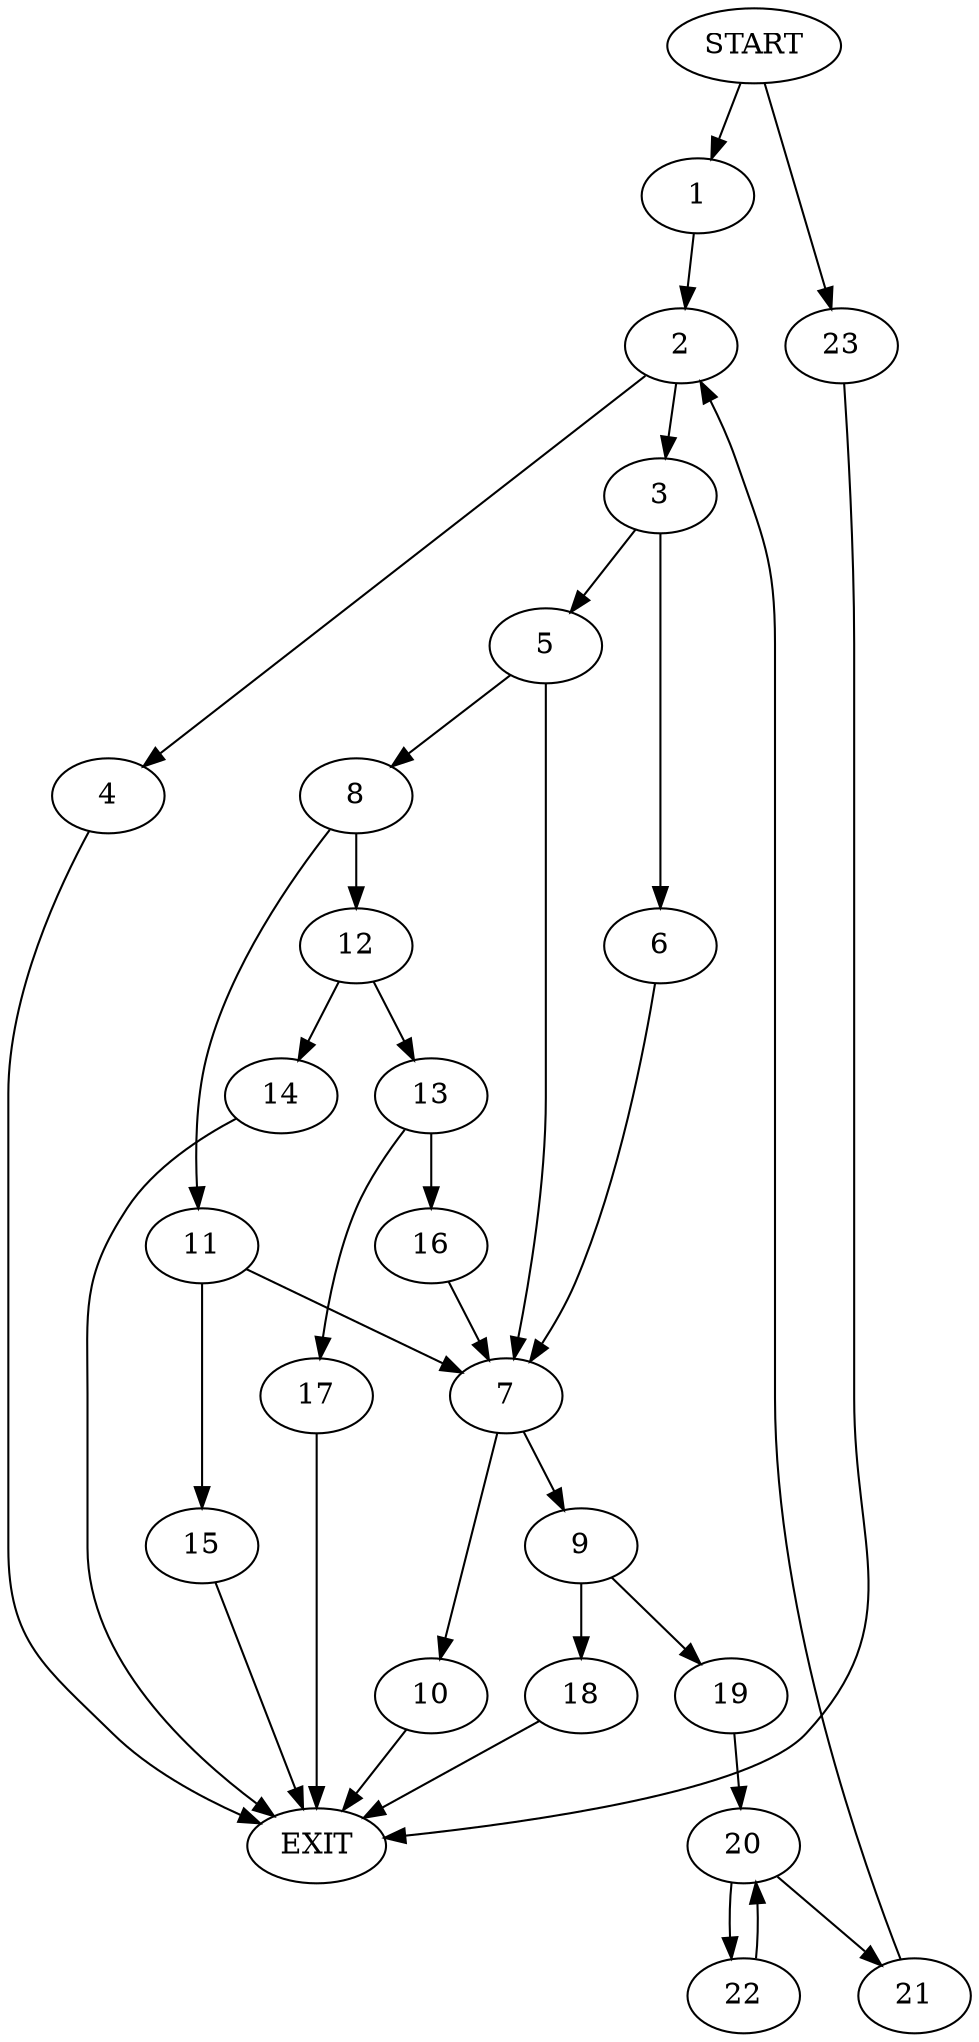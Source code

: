 digraph {
0 [label="START"]
24 [label="EXIT"]
0 -> 1
1 -> 2
2 -> 3
2 -> 4
3 -> 5
3 -> 6
4 -> 24
5 -> 7
5 -> 8
6 -> 7
7 -> 9
7 -> 10
8 -> 11
8 -> 12
12 -> 13
12 -> 14
11 -> 15
11 -> 7
13 -> 16
13 -> 17
14 -> 24
16 -> 7
17 -> 24
15 -> 24
9 -> 18
9 -> 19
10 -> 24
18 -> 24
19 -> 20
20 -> 21
20 -> 22
21 -> 2
22 -> 20
0 -> 23
23 -> 24
}
